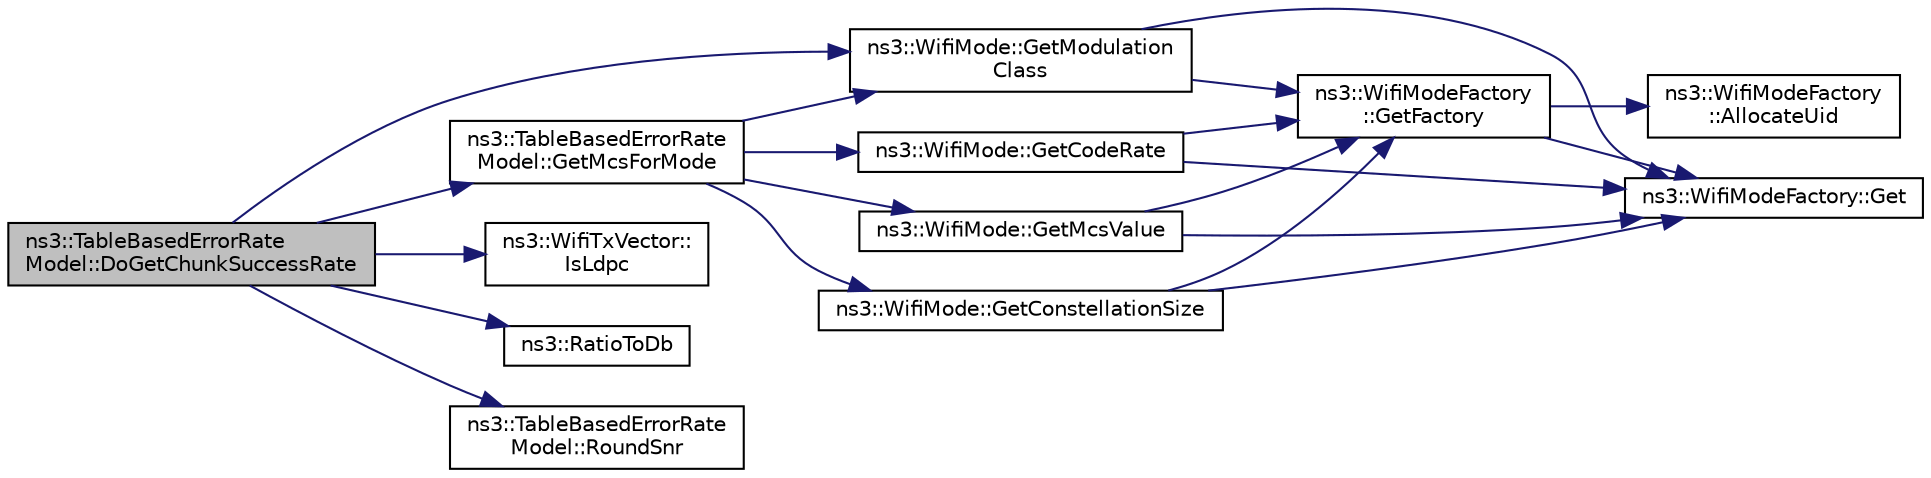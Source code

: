 digraph "ns3::TableBasedErrorRateModel::DoGetChunkSuccessRate"
{
 // LATEX_PDF_SIZE
  edge [fontname="Helvetica",fontsize="10",labelfontname="Helvetica",labelfontsize="10"];
  node [fontname="Helvetica",fontsize="10",shape=record];
  rankdir="LR";
  Node1 [label="ns3::TableBasedErrorRate\lModel::DoGetChunkSuccessRate",height=0.2,width=0.4,color="black", fillcolor="grey75", style="filled", fontcolor="black",tooltip="A pure virtual method that must be implemented in the subclass."];
  Node1 -> Node2 [color="midnightblue",fontsize="10",style="solid",fontname="Helvetica"];
  Node2 [label="ns3::TableBasedErrorRate\lModel::GetMcsForMode",height=0.2,width=0.4,color="black", fillcolor="white", style="filled",URL="$classns3_1_1_table_based_error_rate_model.html#a6480aef0bf49ba489960cb2ae74e141a",tooltip="Utility function to convert WifiMode to an MCS value."];
  Node2 -> Node3 [color="midnightblue",fontsize="10",style="solid",fontname="Helvetica"];
  Node3 [label="ns3::WifiMode::GetCodeRate",height=0.2,width=0.4,color="black", fillcolor="white", style="filled",URL="$classns3_1_1_wifi_mode.html#abbbea987249a16c776803ba6e2ca9973",tooltip=" "];
  Node3 -> Node4 [color="midnightblue",fontsize="10",style="solid",fontname="Helvetica"];
  Node4 [label="ns3::WifiModeFactory::Get",height=0.2,width=0.4,color="black", fillcolor="white", style="filled",URL="$classns3_1_1_wifi_mode_factory.html#a3086868810ff4347e31c63027726f544",tooltip="Return a WifiModeItem at the given UID index."];
  Node3 -> Node5 [color="midnightblue",fontsize="10",style="solid",fontname="Helvetica"];
  Node5 [label="ns3::WifiModeFactory\l::GetFactory",height=0.2,width=0.4,color="black", fillcolor="white", style="filled",URL="$classns3_1_1_wifi_mode_factory.html#a9c6f695d733355dee8d74bd1709868fc",tooltip="Return a WifiModeFactory."];
  Node5 -> Node6 [color="midnightblue",fontsize="10",style="solid",fontname="Helvetica"];
  Node6 [label="ns3::WifiModeFactory\l::AllocateUid",height=0.2,width=0.4,color="black", fillcolor="white", style="filled",URL="$classns3_1_1_wifi_mode_factory.html#a89a9c38617bd3f7be4a8919ce9675996",tooltip="Allocate a WifiModeItem from a given uniqueUid."];
  Node5 -> Node4 [color="midnightblue",fontsize="10",style="solid",fontname="Helvetica"];
  Node2 -> Node7 [color="midnightblue",fontsize="10",style="solid",fontname="Helvetica"];
  Node7 [label="ns3::WifiMode::GetConstellationSize",height=0.2,width=0.4,color="black", fillcolor="white", style="filled",URL="$classns3_1_1_wifi_mode.html#a1437871ae722c85d980a8af3ba522d39",tooltip=" "];
  Node7 -> Node4 [color="midnightblue",fontsize="10",style="solid",fontname="Helvetica"];
  Node7 -> Node5 [color="midnightblue",fontsize="10",style="solid",fontname="Helvetica"];
  Node2 -> Node8 [color="midnightblue",fontsize="10",style="solid",fontname="Helvetica"];
  Node8 [label="ns3::WifiMode::GetMcsValue",height=0.2,width=0.4,color="black", fillcolor="white", style="filled",URL="$classns3_1_1_wifi_mode.html#a4ba00941b5dbc4903ffecc1a0c841c6c",tooltip=" "];
  Node8 -> Node4 [color="midnightblue",fontsize="10",style="solid",fontname="Helvetica"];
  Node8 -> Node5 [color="midnightblue",fontsize="10",style="solid",fontname="Helvetica"];
  Node2 -> Node9 [color="midnightblue",fontsize="10",style="solid",fontname="Helvetica"];
  Node9 [label="ns3::WifiMode::GetModulation\lClass",height=0.2,width=0.4,color="black", fillcolor="white", style="filled",URL="$classns3_1_1_wifi_mode.html#a67e1664cac501221b63a2be307184cc9",tooltip=" "];
  Node9 -> Node4 [color="midnightblue",fontsize="10",style="solid",fontname="Helvetica"];
  Node9 -> Node5 [color="midnightblue",fontsize="10",style="solid",fontname="Helvetica"];
  Node1 -> Node9 [color="midnightblue",fontsize="10",style="solid",fontname="Helvetica"];
  Node1 -> Node10 [color="midnightblue",fontsize="10",style="solid",fontname="Helvetica"];
  Node10 [label="ns3::WifiTxVector::\lIsLdpc",height=0.2,width=0.4,color="black", fillcolor="white", style="filled",URL="$classns3_1_1_wifi_tx_vector.html#ad2a3a964a273e19510edafff88b027ec",tooltip="Check if LDPC FEC coding is used or not."];
  Node1 -> Node11 [color="midnightblue",fontsize="10",style="solid",fontname="Helvetica"];
  Node11 [label="ns3::RatioToDb",height=0.2,width=0.4,color="black", fillcolor="white", style="filled",URL="$namespacens3.html#a132cf27eedb5e15a1427faf8724be4d2",tooltip="Convert from ratio to dB."];
  Node1 -> Node12 [color="midnightblue",fontsize="10",style="solid",fontname="Helvetica"];
  Node12 [label="ns3::TableBasedErrorRate\lModel::RoundSnr",height=0.2,width=0.4,color="black", fillcolor="white", style="filled",URL="$classns3_1_1_table_based_error_rate_model.html#af307ace9a6995b48eed7ebd1827a2a87",tooltip="Round SNR (in dB) to the specified precision."];
}
